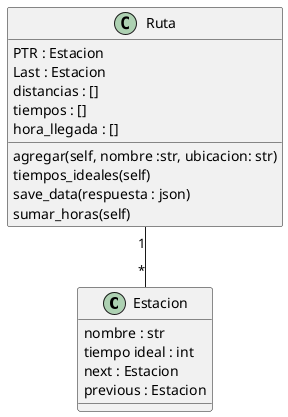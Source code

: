 @startuml
class Estacion{
nombre : str
tiempo ideal : int
next : Estacion
previous : Estacion
}
class Ruta{
PTR : Estacion
Last : Estacion
distancias : []
tiempos : []
hora_llegada : []

agregar(self, nombre :str, ubicacion: str)
tiempos_ideales(self)
save_data(respuesta : json)
sumar_horas(self)
}

Ruta "1"--"*"Estacion
@enduml